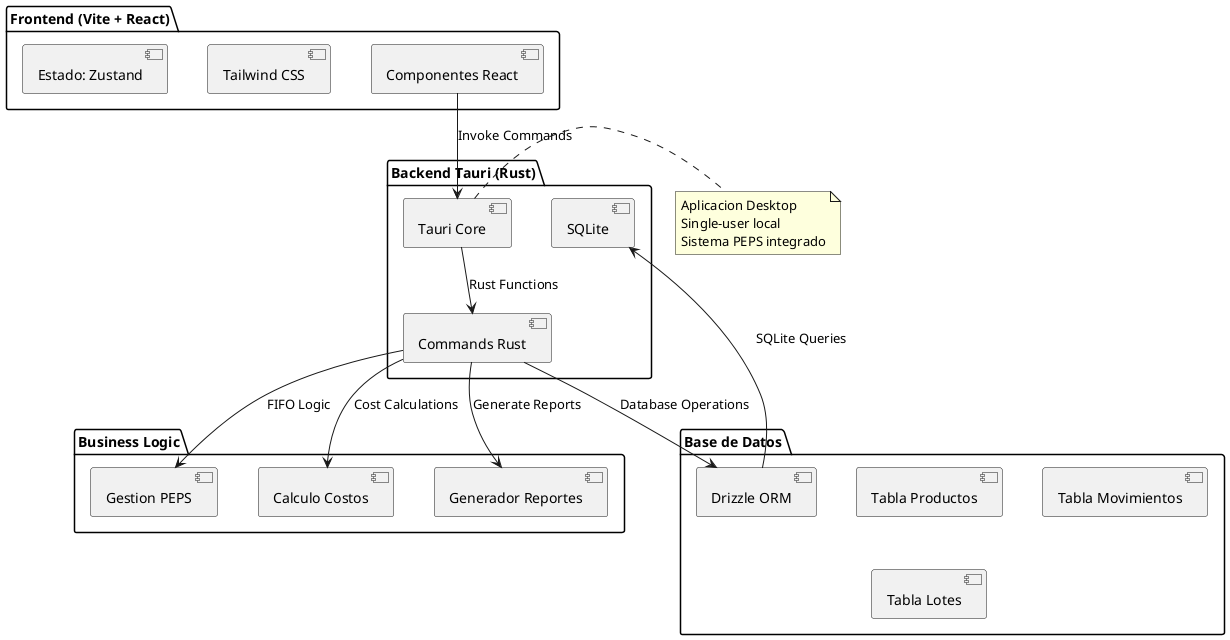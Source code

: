@startuml
skinparam nodesep 40
skinparam ranksep 40

package "Frontend (Vite + React)" {
  [Componentes React] as react
  [Tailwind CSS] as tailwind
  [Estado: Zustand] as zustand
}

package "Backend Tauri (Rust)" {
  [Tauri Core] as tauri
  [Commands Rust] as commands
  [SQLite] as sqlite
}

package "Base de Datos" {
  [Drizzle ORM] as drizzle
  [Tabla Productos] as products
  [Tabla Movimientos] as moves
  [Tabla Lotes] as lots
}

package "Business Logic" {
  [Gestion PEPS] as peps
  [Calculo Costos] as costos
  [Generador Reportes] as reports
}

react --> tauri : Invoke Commands
tauri --> commands : Rust Functions
commands --> drizzle : Database Operations
drizzle --> sqlite : SQLite Queries

commands --> peps : FIFO Logic
commands --> costos : Cost Calculations
commands --> reports : Generate Reports

note right of tauri
  Aplicacion Desktop
  Single-user local
  Sistema PEPS integrado
end note
@enduml